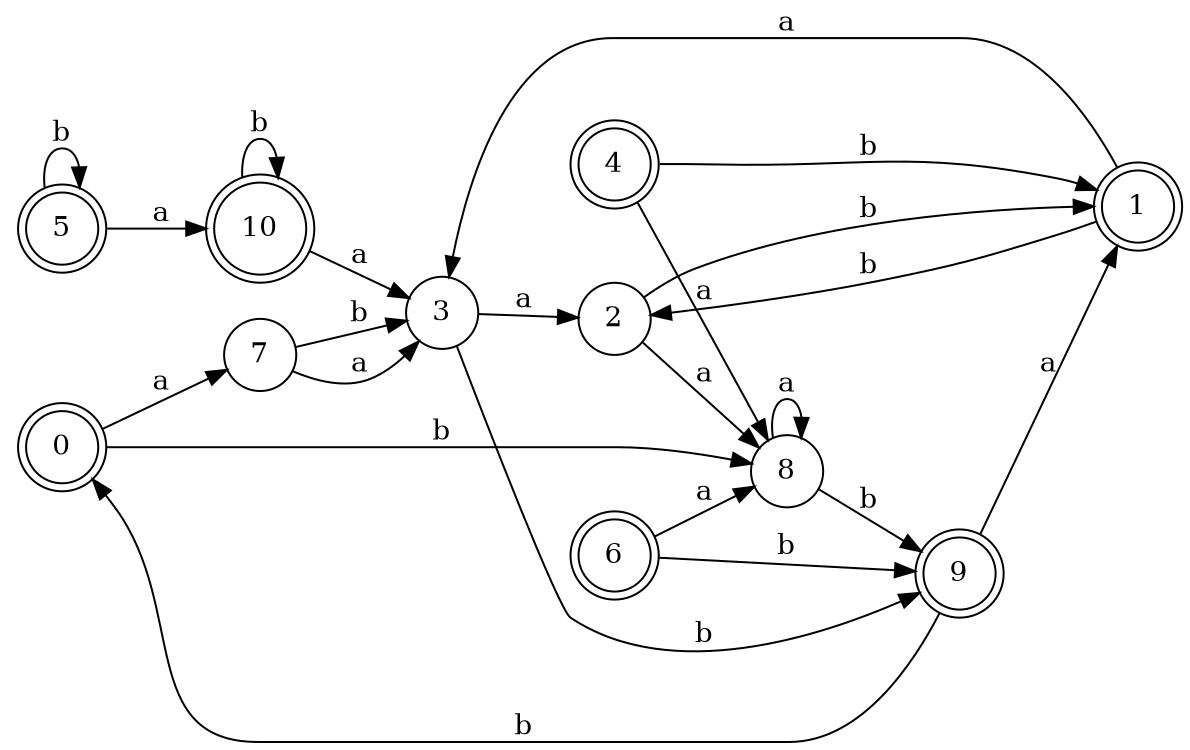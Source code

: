 digraph n9_8 {
__start0 [label="" shape="none"];

rankdir=LR;
size="8,5";

s0 [style="rounded,filled", color="black", fillcolor="white" shape="doublecircle", label="0"];
s1 [style="rounded,filled", color="black", fillcolor="white" shape="doublecircle", label="1"];
s2 [style="filled", color="black", fillcolor="white" shape="circle", label="2"];
s3 [style="filled", color="black", fillcolor="white" shape="circle", label="3"];
s4 [style="rounded,filled", color="black", fillcolor="white" shape="doublecircle", label="4"];
s5 [style="rounded,filled", color="black", fillcolor="white" shape="doublecircle", label="5"];
s6 [style="rounded,filled", color="black", fillcolor="white" shape="doublecircle", label="6"];
s7 [style="filled", color="black", fillcolor="white" shape="circle", label="7"];
s8 [style="filled", color="black", fillcolor="white" shape="circle", label="8"];
s9 [style="rounded,filled", color="black", fillcolor="white" shape="doublecircle", label="9"];
s10 [style="rounded,filled", color="black", fillcolor="white" shape="doublecircle", label="10"];
s0 -> s7 [label="a"];
s0 -> s8 [label="b"];
s1 -> s3 [label="a"];
s1 -> s2 [label="b"];
s2 -> s8 [label="a"];
s2 -> s1 [label="b"];
s3 -> s2 [label="a"];
s3 -> s9 [label="b"];
s4 -> s8 [label="a"];
s4 -> s1 [label="b"];
s5 -> s10 [label="a"];
s5 -> s5 [label="b"];
s6 -> s8 [label="a"];
s6 -> s9 [label="b"];
s7 -> s3 [label="a"];
s7 -> s3 [label="b"];
s8 -> s8 [label="a"];
s8 -> s9 [label="b"];
s9 -> s1 [label="a"];
s9 -> s0 [label="b"];
s10 -> s3 [label="a"];
s10 -> s10 [label="b"];

}